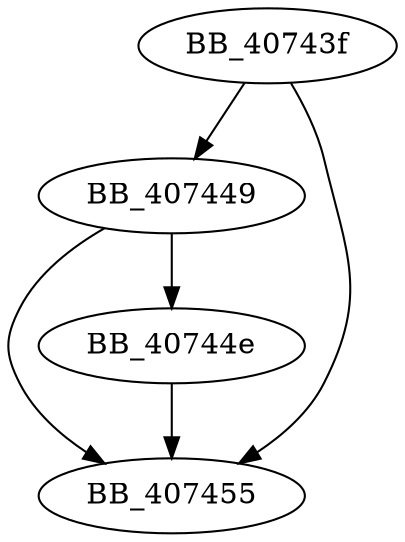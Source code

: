 DiGraph sub_40743F{
BB_40743f->BB_407449
BB_40743f->BB_407455
BB_407449->BB_40744e
BB_407449->BB_407455
BB_40744e->BB_407455
}

